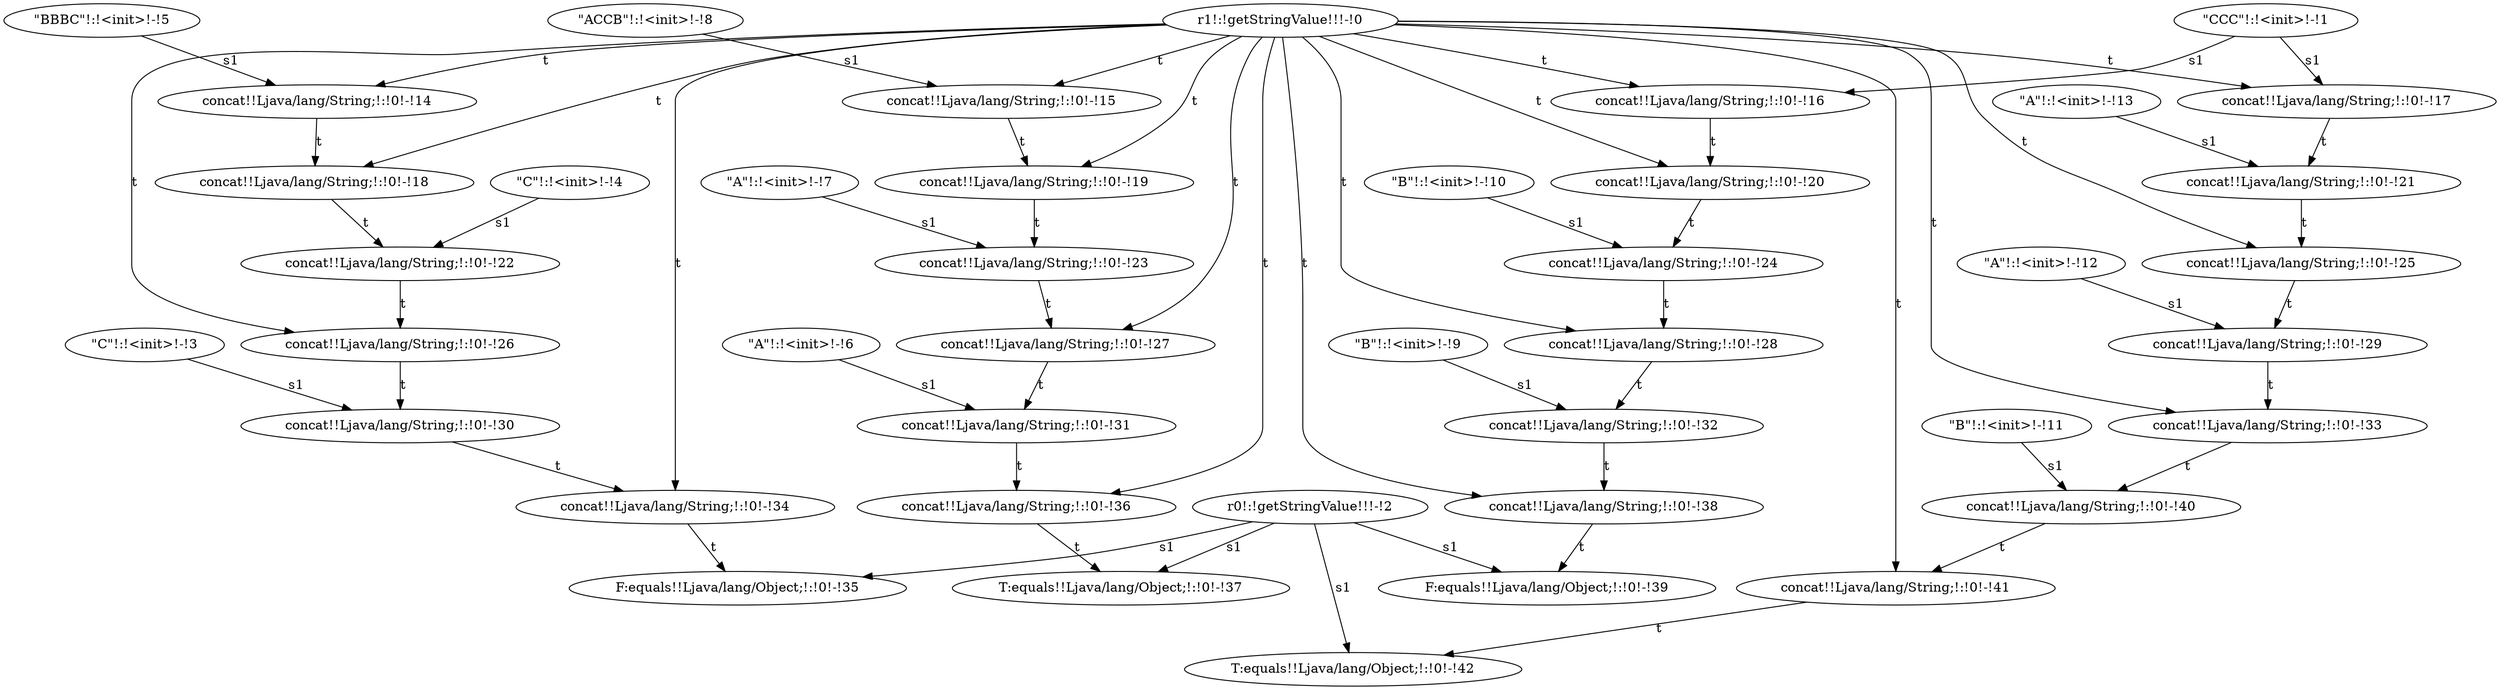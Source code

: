 digraph G {
  27 [ label="concat!!Ljava/lang/String;!:!0!-!27" ];
  14 [ label="concat!!Ljava/lang/String;!:!0!-!14" ];
  0 [ label="r1!:!getStringValue!!!-!0" ];
  9 [ label="\"B\"!:!<init>!-!9" ];
  39 [ label="F:equals!!Ljava/lang/Object;!:!0!-!39" ];
  25 [ label="concat!!Ljava/lang/String;!:!0!-!25" ];
  2 [ label="r0!:!getStringValue!!!-!2" ];
  26 [ label="concat!!Ljava/lang/String;!:!0!-!26" ];
  34 [ label="concat!!Ljava/lang/String;!:!0!-!34" ];
  10 [ label="\"B\"!:!<init>!-!10" ];
  28 [ label="concat!!Ljava/lang/String;!:!0!-!28" ];
  37 [ label="T:equals!!Ljava/lang/Object;!:!0!-!37" ];
  41 [ label="concat!!Ljava/lang/String;!:!0!-!41" ];
  19 [ label="concat!!Ljava/lang/String;!:!0!-!19" ];
  15 [ label="concat!!Ljava/lang/String;!:!0!-!15" ];
  6 [ label="\"A\"!:!<init>!-!6" ];
  17 [ label="concat!!Ljava/lang/String;!:!0!-!17" ];
  11 [ label="\"B\"!:!<init>!-!11" ];
  38 [ label="concat!!Ljava/lang/String;!:!0!-!38" ];
  20 [ label="concat!!Ljava/lang/String;!:!0!-!20" ];
  40 [ label="concat!!Ljava/lang/String;!:!0!-!40" ];
  23 [ label="concat!!Ljava/lang/String;!:!0!-!23" ];
  31 [ label="concat!!Ljava/lang/String;!:!0!-!31" ];
  18 [ label="concat!!Ljava/lang/String;!:!0!-!18" ];
  7 [ label="\"A\"!:!<init>!-!7" ];
  5 [ label="\"BBBC\"!:!<init>!-!5" ];
  3 [ label="\"C\"!:!<init>!-!3" ];
  29 [ label="concat!!Ljava/lang/String;!:!0!-!29" ];
  24 [ label="concat!!Ljava/lang/String;!:!0!-!24" ];
  21 [ label="concat!!Ljava/lang/String;!:!0!-!21" ];
  4 [ label="\"C\"!:!<init>!-!4" ];
  42 [ label="T:equals!!Ljava/lang/Object;!:!0!-!42" ];
  35 [ label="F:equals!!Ljava/lang/Object;!:!0!-!35" ];
  22 [ label="concat!!Ljava/lang/String;!:!0!-!22" ];
  36 [ label="concat!!Ljava/lang/String;!:!0!-!36" ];
  13 [ label="\"A\"!:!<init>!-!13" ];
  30 [ label="concat!!Ljava/lang/String;!:!0!-!30" ];
  16 [ label="concat!!Ljava/lang/String;!:!0!-!16" ];
  33 [ label="concat!!Ljava/lang/String;!:!0!-!33" ];
  1 [ label="\"CCC\"!:!<init>!-!1" ];
  12 [ label="\"A\"!:!<init>!-!12" ];
  8 [ label="\"ACCB\"!:!<init>!-!8" ];
  32 [ label="concat!!Ljava/lang/String;!:!0!-!32" ];
  0 -> 34 [ label="t" ];
  30 -> 34 [ label="t" ];
  2 -> 35 [ label="s1" ];
  34 -> 35 [ label="t" ];
  0 -> 36 [ label="t" ];
  31 -> 36 [ label="t" ];
  2 -> 37 [ label="s1" ];
  36 -> 37 [ label="t" ];
  0 -> 38 [ label="t" ];
  32 -> 38 [ label="t" ];
  2 -> 39 [ label="s1" ];
  38 -> 39 [ label="t" ];
  0 -> 41 [ label="t" ];
  40 -> 41 [ label="t" ];
  2 -> 42 [ label="s1" ];
  41 -> 42 [ label="t" ];
  3 -> 30 [ label="s1" ];
  26 -> 30 [ label="t" ];
  0 -> 26 [ label="t" ];
  22 -> 26 [ label="t" ];
  4 -> 22 [ label="s1" ];
  18 -> 22 [ label="t" ];
  0 -> 18 [ label="t" ];
  14 -> 18 [ label="t" ];
  5 -> 14 [ label="s1" ];
  0 -> 14 [ label="t" ];
  6 -> 31 [ label="s1" ];
  27 -> 31 [ label="t" ];
  0 -> 27 [ label="t" ];
  23 -> 27 [ label="t" ];
  7 -> 23 [ label="s1" ];
  19 -> 23 [ label="t" ];
  0 -> 19 [ label="t" ];
  15 -> 19 [ label="t" ];
  8 -> 15 [ label="s1" ];
  0 -> 15 [ label="t" ];
  9 -> 32 [ label="s1" ];
  28 -> 32 [ label="t" ];
  0 -> 28 [ label="t" ];
  24 -> 28 [ label="t" ];
  10 -> 24 [ label="s1" ];
  20 -> 24 [ label="t" ];
  0 -> 20 [ label="t" ];
  16 -> 20 [ label="t" ];
  1 -> 16 [ label="s1" ];
  0 -> 16 [ label="t" ];
  11 -> 40 [ label="s1" ];
  33 -> 40 [ label="t" ];
  0 -> 33 [ label="t" ];
  29 -> 33 [ label="t" ];
  12 -> 29 [ label="s1" ];
  25 -> 29 [ label="t" ];
  0 -> 25 [ label="t" ];
  21 -> 25 [ label="t" ];
  13 -> 21 [ label="s1" ];
  17 -> 21 [ label="t" ];
  1 -> 17 [ label="s1" ];
  0 -> 17 [ label="t" ];
}
